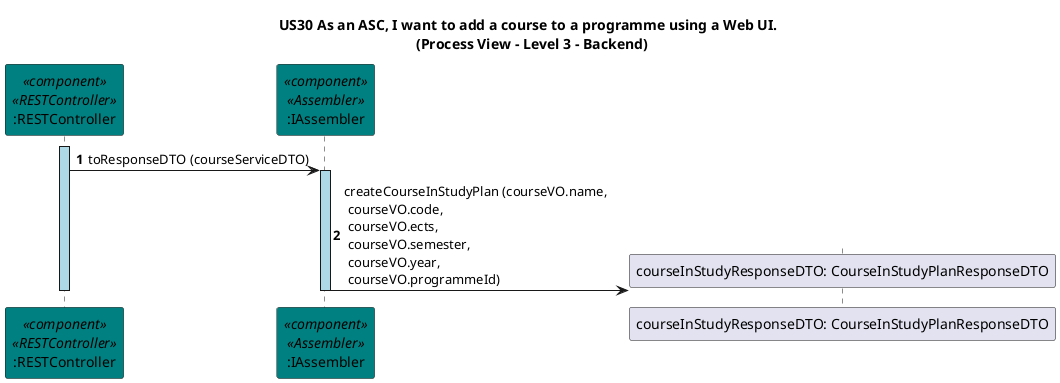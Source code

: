 @startuml
title US30 As an ASC, I want to add a course to a programme using a Web UI. \n (Process View - Level 3 - Backend)

autonumber
skinparam {
  ActivityPadding 2
  ActivityMargin 2
  BoxPadding 2
}

participant ":RESTController" as restController <<component>> <<RESTController>> #teal
participant ":IAssembler" as assembler <<component>> <<Assembler>> #teal

activate restController #LightBlue
restController -> assembler: toResponseDTO (courseServiceDTO)

activate assembler #LightBlue

create "courseInStudyResponseDTO: CourseInStudyPlanResponseDTO"
assembler -> "courseInStudyResponseDTO: CourseInStudyPlanResponseDTO": createCourseInStudyPlan (courseVO.name,\n courseVO.code,\n courseVO.ects,\n courseVO.semester,\n courseVO.year,\n courseVO.programmeId)

deactivate assembler
deactivate restController

@enduml